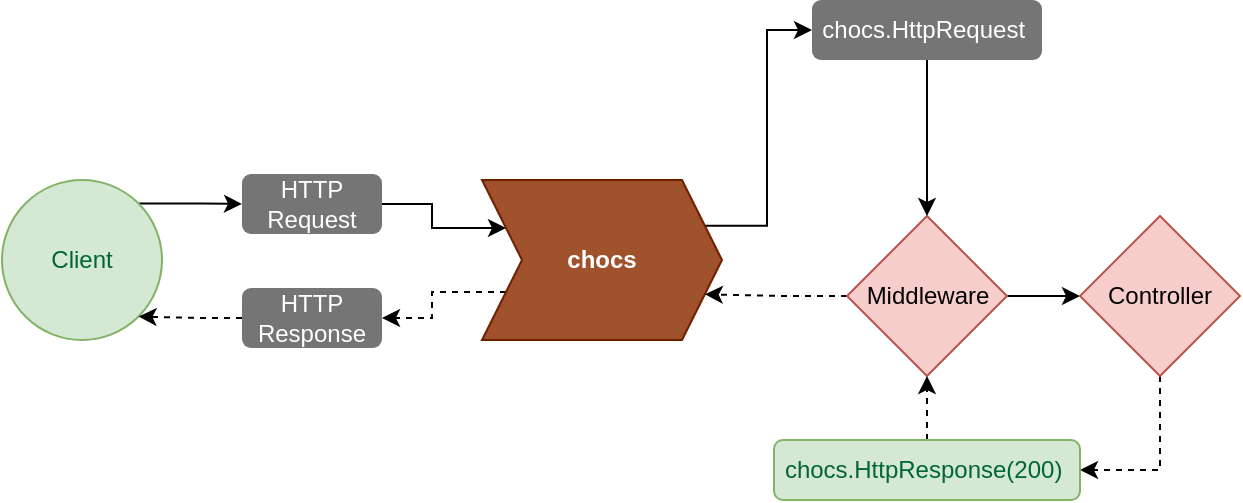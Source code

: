 <mxfile version="14.5.1" type="github"><diagram id="NSJ6MUzLOUBLdxAaOPeW" name="Page-1"><mxGraphModel dx="898" dy="685" grid="1" gridSize="10" guides="1" tooltips="1" connect="1" arrows="1" fold="1" page="1" pageScale="1" pageWidth="827" pageHeight="1169" math="0" shadow="0"><root><mxCell id="0"/><mxCell id="1" parent="0"/><mxCell id="lGyjZ1Y2RRxmV_A4l6HK-12" style="edgeStyle=orthogonalEdgeStyle;rounded=0;orthogonalLoop=1;jettySize=auto;html=1;exitX=1;exitY=0;exitDx=0;exitDy=0;entryX=0;entryY=0.5;entryDx=0;entryDy=0;" parent="1" source="lGyjZ1Y2RRxmV_A4l6HK-1" target="lGyjZ1Y2RRxmV_A4l6HK-2" edge="1"><mxGeometry relative="1" as="geometry"/></mxCell><mxCell id="lGyjZ1Y2RRxmV_A4l6HK-1" value="Client" style="ellipse;whiteSpace=wrap;html=1;aspect=fixed;fillColor=#d5e8d4;strokeColor=#82b366;fontColor=#006633;" parent="1" vertex="1"><mxGeometry x="40" y="280" width="80" height="80" as="geometry"/></mxCell><mxCell id="lGyjZ1Y2RRxmV_A4l6HK-13" style="edgeStyle=orthogonalEdgeStyle;rounded=0;orthogonalLoop=1;jettySize=auto;html=1;exitX=1;exitY=0.5;exitDx=0;exitDy=0;entryX=0;entryY=0.25;entryDx=0;entryDy=0;" parent="1" source="lGyjZ1Y2RRxmV_A4l6HK-2" target="lGyjZ1Y2RRxmV_A4l6HK-3" edge="1"><mxGeometry relative="1" as="geometry"/></mxCell><mxCell id="lGyjZ1Y2RRxmV_A4l6HK-2" value="HTTP Request" style="rounded=1;whiteSpace=wrap;html=1;fillColor=#757575;strokeWidth=1;strokeColor=none;fontColor=#FFFFFF;" parent="1" vertex="1"><mxGeometry x="160" y="277" width="70" height="30" as="geometry"/></mxCell><mxCell id="lGyjZ1Y2RRxmV_A4l6HK-33" style="edgeStyle=orthogonalEdgeStyle;rounded=0;orthogonalLoop=1;jettySize=auto;html=1;exitX=1;exitY=0.25;exitDx=0;exitDy=0;entryX=0;entryY=0.5;entryDx=0;entryDy=0;" parent="1" source="lGyjZ1Y2RRxmV_A4l6HK-3" target="lGyjZ1Y2RRxmV_A4l6HK-14" edge="1"><mxGeometry relative="1" as="geometry"/></mxCell><mxCell id="lGyjZ1Y2RRxmV_A4l6HK-35" style="edgeStyle=orthogonalEdgeStyle;rounded=0;orthogonalLoop=1;jettySize=auto;html=1;exitX=0;exitY=0.75;exitDx=0;exitDy=0;entryX=1;entryY=0.5;entryDx=0;entryDy=0;dashed=1;" parent="1" source="lGyjZ1Y2RRxmV_A4l6HK-3" target="lGyjZ1Y2RRxmV_A4l6HK-10" edge="1"><mxGeometry relative="1" as="geometry"/></mxCell><mxCell id="lGyjZ1Y2RRxmV_A4l6HK-3" value="&lt;b&gt;chocs&lt;/b&gt;" style="shape=step;perimeter=stepPerimeter;whiteSpace=wrap;html=1;fixedSize=1;fillColor=#a0522d;strokeColor=#6D1F00;fontColor=#ffffff;" parent="1" vertex="1"><mxGeometry x="280" y="280" width="120" height="80" as="geometry"/></mxCell><mxCell id="lGyjZ1Y2RRxmV_A4l6HK-32" style="edgeStyle=orthogonalEdgeStyle;rounded=0;orthogonalLoop=1;jettySize=auto;html=1;exitX=0;exitY=0.5;exitDx=0;exitDy=0;entryX=1;entryY=0.75;entryDx=0;entryDy=0;dashed=1;" parent="1" source="lGyjZ1Y2RRxmV_A4l6HK-7" target="lGyjZ1Y2RRxmV_A4l6HK-3" edge="1"><mxGeometry relative="1" as="geometry"/></mxCell><mxCell id="lGyjZ1Y2RRxmV_A4l6HK-34" style="edgeStyle=orthogonalEdgeStyle;rounded=0;orthogonalLoop=1;jettySize=auto;html=1;exitX=1;exitY=0.5;exitDx=0;exitDy=0;entryX=0;entryY=0.5;entryDx=0;entryDy=0;" parent="1" source="lGyjZ1Y2RRxmV_A4l6HK-7" target="lGyjZ1Y2RRxmV_A4l6HK-8" edge="1"><mxGeometry relative="1" as="geometry"/></mxCell><mxCell id="lGyjZ1Y2RRxmV_A4l6HK-7" value="Middleware" style="rhombus;whiteSpace=wrap;html=1;fillColor=#f8cecc;strokeColor=#b85450;" parent="1" vertex="1"><mxGeometry x="462.5" y="298" width="80" height="80" as="geometry"/></mxCell><mxCell id="lGyjZ1Y2RRxmV_A4l6HK-27" style="edgeStyle=orthogonalEdgeStyle;rounded=0;orthogonalLoop=1;jettySize=auto;html=1;exitX=0.5;exitY=1;exitDx=0;exitDy=0;entryX=1;entryY=0.5;entryDx=0;entryDy=0;dashed=1;" parent="1" source="lGyjZ1Y2RRxmV_A4l6HK-8" target="lGyjZ1Y2RRxmV_A4l6HK-15" edge="1"><mxGeometry relative="1" as="geometry"/></mxCell><mxCell id="lGyjZ1Y2RRxmV_A4l6HK-8" value="Controller" style="rhombus;whiteSpace=wrap;html=1;fillColor=#f8cecc;strokeColor=#b85450;" parent="1" vertex="1"><mxGeometry x="579" y="298" width="80" height="80" as="geometry"/></mxCell><mxCell id="lGyjZ1Y2RRxmV_A4l6HK-36" style="edgeStyle=orthogonalEdgeStyle;rounded=0;orthogonalLoop=1;jettySize=auto;html=1;entryX=1;entryY=1;entryDx=0;entryDy=0;dashed=1;" parent="1" source="lGyjZ1Y2RRxmV_A4l6HK-10" target="lGyjZ1Y2RRxmV_A4l6HK-1" edge="1"><mxGeometry relative="1" as="geometry"/></mxCell><mxCell id="lGyjZ1Y2RRxmV_A4l6HK-10" value="HTTP Response" style="rounded=1;whiteSpace=wrap;html=1;strokeColor=none;fillColor=#757575;fontColor=#FFFFFF;" parent="1" vertex="1"><mxGeometry x="160" y="334" width="70" height="30" as="geometry"/></mxCell><mxCell id="lGyjZ1Y2RRxmV_A4l6HK-24" style="edgeStyle=orthogonalEdgeStyle;rounded=0;orthogonalLoop=1;jettySize=auto;html=1;exitX=0.5;exitY=1;exitDx=0;exitDy=0;entryX=0.5;entryY=0;entryDx=0;entryDy=0;" parent="1" source="lGyjZ1Y2RRxmV_A4l6HK-14" target="lGyjZ1Y2RRxmV_A4l6HK-7" edge="1"><mxGeometry relative="1" as="geometry"/></mxCell><mxCell id="lGyjZ1Y2RRxmV_A4l6HK-14" value="chocs.HttpRequest&amp;nbsp;" style="rounded=1;whiteSpace=wrap;html=1;fillColor=#757575;strokeColor=none;fontColor=#FFFFFF;" parent="1" vertex="1"><mxGeometry x="445" y="190" width="115" height="30" as="geometry"/></mxCell><mxCell id="lGyjZ1Y2RRxmV_A4l6HK-28" style="edgeStyle=orthogonalEdgeStyle;rounded=0;orthogonalLoop=1;jettySize=auto;html=1;exitX=0.5;exitY=0;exitDx=0;exitDy=0;entryX=0.5;entryY=1;entryDx=0;entryDy=0;dashed=1;" parent="1" source="lGyjZ1Y2RRxmV_A4l6HK-15" target="lGyjZ1Y2RRxmV_A4l6HK-7" edge="1"><mxGeometry relative="1" as="geometry"/></mxCell><mxCell id="lGyjZ1Y2RRxmV_A4l6HK-15" value="chocs.HttpResponse(200)&amp;nbsp;" style="rounded=1;whiteSpace=wrap;html=1;fillColor=#d5e8d4;strokeColor=#82b366;fontColor=#006633;" parent="1" vertex="1"><mxGeometry x="426" y="410" width="153" height="30" as="geometry"/></mxCell></root></mxGraphModel></diagram></mxfile>
